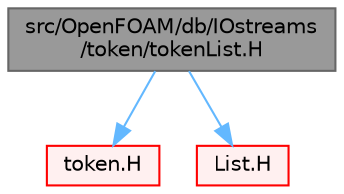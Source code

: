 digraph "src/OpenFOAM/db/IOstreams/token/tokenList.H"
{
 // LATEX_PDF_SIZE
  bgcolor="transparent";
  edge [fontname=Helvetica,fontsize=10,labelfontname=Helvetica,labelfontsize=10];
  node [fontname=Helvetica,fontsize=10,shape=box,height=0.2,width=0.4];
  Node1 [id="Node000001",label="src/OpenFOAM/db/IOstreams\l/token/tokenList.H",height=0.2,width=0.4,color="gray40", fillcolor="grey60", style="filled", fontcolor="black",tooltip=" "];
  Node1 -> Node2 [id="edge1_Node000001_Node000002",color="steelblue1",style="solid",tooltip=" "];
  Node2 [id="Node000002",label="token.H",height=0.2,width=0.4,color="red", fillcolor="#FFF0F0", style="filled",URL="$token_8H.html",tooltip=" "];
  Node1 -> Node94 [id="edge2_Node000001_Node000094",color="steelblue1",style="solid",tooltip=" "];
  Node94 [id="Node000094",label="List.H",height=0.2,width=0.4,color="red", fillcolor="#FFF0F0", style="filled",URL="$List_8H.html",tooltip=" "];
}
